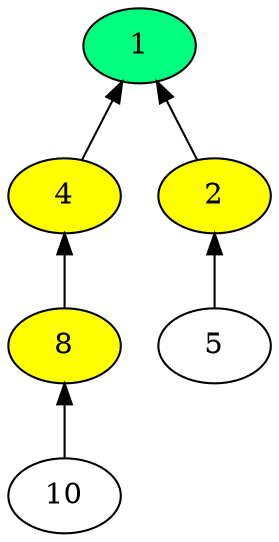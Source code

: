 digraph time_source_tree {
  rankdir="BT";
  "2" -> "1";
  "4" -> "1";
  "5" -> "2";
  "8" -> "4";
  "10" -> "8";
  "1" [fillcolor="yellow" style="filled"];
  "2" [fillcolor="yellow" style="filled"];
  "4" [fillcolor="yellow" style="filled"];
  "8" [fillcolor="yellow" style="filled"];
  "1" [rank="source" fillcolor="#00FF7F" style="filled"];
}
